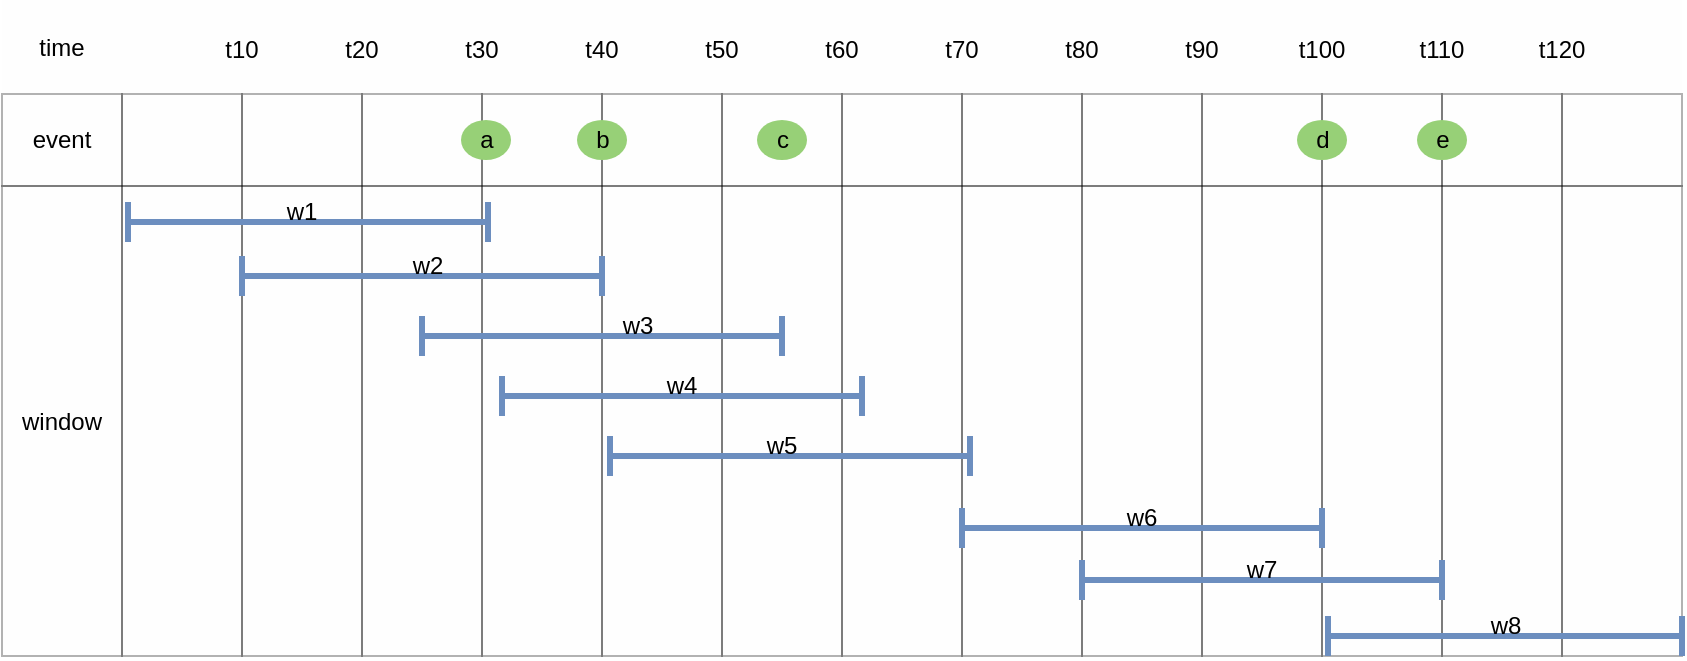 <mxfile version="24.1.0" type="github">
  <diagram name="페이지-1" id="t3tGC_7ZUbPhZwxjExYe">
    <mxGraphModel dx="374" dy="712" grid="1" gridSize="10" guides="1" tooltips="1" connect="1" arrows="1" fold="1" page="1" pageScale="1" pageWidth="1169" pageHeight="827" math="0" shadow="0">
      <root>
        <mxCell id="0" />
        <mxCell id="1" parent="0" />
        <mxCell id="pjavsnHLvcbqXYeomyV3-1" value="" style="childLayout=tableLayout;recursiveResize=0;shadow=0;fillColor=#f5f5f5;strokeColor=none;opacity=10;fontColor=#333333;" parent="1" vertex="1">
          <mxGeometry x="190" y="360" width="840" height="328" as="geometry" />
        </mxCell>
        <mxCell id="pjavsnHLvcbqXYeomyV3-2" value="" style="shape=tableRow;horizontal=0;startSize=0;swimlaneHead=0;swimlaneBody=0;top=0;left=0;bottom=0;right=0;dropTarget=0;collapsible=0;recursiveResize=0;expand=0;fontStyle=0;fillColor=none;strokeColor=inherit;opacity=0;" parent="pjavsnHLvcbqXYeomyV3-1" vertex="1">
          <mxGeometry width="840" height="47" as="geometry" />
        </mxCell>
        <mxCell id="pjavsnHLvcbqXYeomyV3-3" value="time" style="connectable=0;recursiveResize=0;strokeColor=inherit;fillColor=none;align=center;whiteSpace=wrap;html=1;opacity=30;" parent="pjavsnHLvcbqXYeomyV3-2" vertex="1">
          <mxGeometry width="60" height="47" as="geometry">
            <mxRectangle width="60" height="47" as="alternateBounds" />
          </mxGeometry>
        </mxCell>
        <mxCell id="pjavsnHLvcbqXYeomyV3-4" value="" style="connectable=0;recursiveResize=0;strokeColor=inherit;fillColor=none;align=center;whiteSpace=wrap;html=1;opacity=30;" parent="pjavsnHLvcbqXYeomyV3-2" vertex="1">
          <mxGeometry x="60" width="60" height="47" as="geometry">
            <mxRectangle width="60" height="47" as="alternateBounds" />
          </mxGeometry>
        </mxCell>
        <mxCell id="pjavsnHLvcbqXYeomyV3-5" value="" style="connectable=0;recursiveResize=0;strokeColor=inherit;fillColor=none;align=center;whiteSpace=wrap;html=1;opacity=30;" parent="pjavsnHLvcbqXYeomyV3-2" vertex="1">
          <mxGeometry x="120" width="60" height="47" as="geometry">
            <mxRectangle width="60" height="47" as="alternateBounds" />
          </mxGeometry>
        </mxCell>
        <mxCell id="pjavsnHLvcbqXYeomyV3-6" style="connectable=0;recursiveResize=0;strokeColor=inherit;fillColor=none;align=center;whiteSpace=wrap;html=1;opacity=30;" parent="pjavsnHLvcbqXYeomyV3-2" vertex="1">
          <mxGeometry x="180" width="60" height="47" as="geometry">
            <mxRectangle width="60" height="47" as="alternateBounds" />
          </mxGeometry>
        </mxCell>
        <mxCell id="pjavsnHLvcbqXYeomyV3-7" style="connectable=0;recursiveResize=0;strokeColor=inherit;fillColor=none;align=center;whiteSpace=wrap;html=1;opacity=30;" parent="pjavsnHLvcbqXYeomyV3-2" vertex="1">
          <mxGeometry x="240" width="60" height="47" as="geometry">
            <mxRectangle width="60" height="47" as="alternateBounds" />
          </mxGeometry>
        </mxCell>
        <mxCell id="pjavsnHLvcbqXYeomyV3-8" style="connectable=0;recursiveResize=0;strokeColor=inherit;fillColor=none;align=center;whiteSpace=wrap;html=1;opacity=30;" parent="pjavsnHLvcbqXYeomyV3-2" vertex="1">
          <mxGeometry x="300" width="60" height="47" as="geometry">
            <mxRectangle width="60" height="47" as="alternateBounds" />
          </mxGeometry>
        </mxCell>
        <mxCell id="fvTjEnIU4ORiggJGkJ3c-1" style="connectable=0;recursiveResize=0;strokeColor=inherit;fillColor=none;align=center;whiteSpace=wrap;html=1;opacity=30;" parent="pjavsnHLvcbqXYeomyV3-2" vertex="1">
          <mxGeometry x="360" width="60" height="47" as="geometry">
            <mxRectangle width="60" height="47" as="alternateBounds" />
          </mxGeometry>
        </mxCell>
        <mxCell id="fvTjEnIU4ORiggJGkJ3c-6" style="connectable=0;recursiveResize=0;strokeColor=inherit;fillColor=none;align=center;whiteSpace=wrap;html=1;opacity=30;" parent="pjavsnHLvcbqXYeomyV3-2" vertex="1">
          <mxGeometry x="420" width="60" height="47" as="geometry">
            <mxRectangle width="60" height="47" as="alternateBounds" />
          </mxGeometry>
        </mxCell>
        <mxCell id="fvTjEnIU4ORiggJGkJ3c-11" style="connectable=0;recursiveResize=0;strokeColor=inherit;fillColor=none;align=center;whiteSpace=wrap;html=1;opacity=30;" parent="pjavsnHLvcbqXYeomyV3-2" vertex="1">
          <mxGeometry x="480" width="60" height="47" as="geometry">
            <mxRectangle width="60" height="47" as="alternateBounds" />
          </mxGeometry>
        </mxCell>
        <mxCell id="fvTjEnIU4ORiggJGkJ3c-16" style="connectable=0;recursiveResize=0;strokeColor=inherit;fillColor=none;align=center;whiteSpace=wrap;html=1;opacity=30;" parent="pjavsnHLvcbqXYeomyV3-2" vertex="1">
          <mxGeometry x="540" width="60" height="47" as="geometry">
            <mxRectangle width="60" height="47" as="alternateBounds" />
          </mxGeometry>
        </mxCell>
        <mxCell id="fvTjEnIU4ORiggJGkJ3c-21" style="connectable=0;recursiveResize=0;strokeColor=inherit;fillColor=none;align=center;whiteSpace=wrap;html=1;opacity=30;" parent="pjavsnHLvcbqXYeomyV3-2" vertex="1">
          <mxGeometry x="600" width="60" height="47" as="geometry">
            <mxRectangle width="60" height="47" as="alternateBounds" />
          </mxGeometry>
        </mxCell>
        <mxCell id="fvTjEnIU4ORiggJGkJ3c-36" style="connectable=0;recursiveResize=0;strokeColor=inherit;fillColor=none;align=center;whiteSpace=wrap;html=1;opacity=30;" parent="pjavsnHLvcbqXYeomyV3-2" vertex="1">
          <mxGeometry x="660" width="60" height="47" as="geometry">
            <mxRectangle width="60" height="47" as="alternateBounds" />
          </mxGeometry>
        </mxCell>
        <mxCell id="fvTjEnIU4ORiggJGkJ3c-41" style="connectable=0;recursiveResize=0;strokeColor=inherit;fillColor=none;align=center;whiteSpace=wrap;html=1;opacity=30;" parent="pjavsnHLvcbqXYeomyV3-2" vertex="1">
          <mxGeometry x="720" width="60" height="47" as="geometry">
            <mxRectangle width="60" height="47" as="alternateBounds" />
          </mxGeometry>
        </mxCell>
        <mxCell id="fvTjEnIU4ORiggJGkJ3c-85" style="connectable=0;recursiveResize=0;strokeColor=inherit;fillColor=none;align=center;whiteSpace=wrap;html=1;opacity=30;" parent="pjavsnHLvcbqXYeomyV3-2" vertex="1">
          <mxGeometry x="780" width="60" height="47" as="geometry">
            <mxRectangle width="60" height="47" as="alternateBounds" />
          </mxGeometry>
        </mxCell>
        <mxCell id="pjavsnHLvcbqXYeomyV3-12" style="shape=tableRow;horizontal=0;startSize=0;swimlaneHead=0;swimlaneBody=0;top=0;left=0;bottom=0;right=0;dropTarget=0;collapsible=0;recursiveResize=0;expand=0;fontStyle=0;fillColor=none;strokeColor=default;opacity=30;" parent="pjavsnHLvcbqXYeomyV3-1" vertex="1">
          <mxGeometry y="47" width="840" height="46" as="geometry" />
        </mxCell>
        <mxCell id="pjavsnHLvcbqXYeomyV3-13" value="event" style="connectable=0;recursiveResize=0;strokeColor=inherit;fillColor=none;align=center;whiteSpace=wrap;html=1;opacity=30;" parent="pjavsnHLvcbqXYeomyV3-12" vertex="1">
          <mxGeometry width="60" height="46" as="geometry">
            <mxRectangle width="60" height="46" as="alternateBounds" />
          </mxGeometry>
        </mxCell>
        <mxCell id="pjavsnHLvcbqXYeomyV3-14" value="" style="connectable=0;recursiveResize=0;strokeColor=default;fillColor=none;align=center;whiteSpace=wrap;html=1;opacity=30;" parent="pjavsnHLvcbqXYeomyV3-12" vertex="1">
          <mxGeometry x="60" width="60" height="46" as="geometry">
            <mxRectangle width="60" height="46" as="alternateBounds" />
          </mxGeometry>
        </mxCell>
        <mxCell id="pjavsnHLvcbqXYeomyV3-15" value="" style="connectable=0;recursiveResize=0;strokeColor=default;fillColor=none;align=center;whiteSpace=wrap;html=1;opacity=30;" parent="pjavsnHLvcbqXYeomyV3-12" vertex="1">
          <mxGeometry x="120" width="60" height="46" as="geometry">
            <mxRectangle width="60" height="46" as="alternateBounds" />
          </mxGeometry>
        </mxCell>
        <mxCell id="pjavsnHLvcbqXYeomyV3-16" style="connectable=0;recursiveResize=0;strokeColor=default;fillColor=none;align=center;whiteSpace=wrap;html=1;opacity=30;" parent="pjavsnHLvcbqXYeomyV3-12" vertex="1">
          <mxGeometry x="180" width="60" height="46" as="geometry">
            <mxRectangle width="60" height="46" as="alternateBounds" />
          </mxGeometry>
        </mxCell>
        <mxCell id="pjavsnHLvcbqXYeomyV3-17" style="connectable=0;recursiveResize=0;strokeColor=default;fillColor=none;align=center;whiteSpace=wrap;html=1;opacity=30;" parent="pjavsnHLvcbqXYeomyV3-12" vertex="1">
          <mxGeometry x="240" width="60" height="46" as="geometry">
            <mxRectangle width="60" height="46" as="alternateBounds" />
          </mxGeometry>
        </mxCell>
        <mxCell id="pjavsnHLvcbqXYeomyV3-18" style="connectable=0;recursiveResize=0;strokeColor=default;fillColor=none;align=center;whiteSpace=wrap;html=1;opacity=30;" parent="pjavsnHLvcbqXYeomyV3-12" vertex="1">
          <mxGeometry x="300" width="60" height="46" as="geometry">
            <mxRectangle width="60" height="46" as="alternateBounds" />
          </mxGeometry>
        </mxCell>
        <mxCell id="fvTjEnIU4ORiggJGkJ3c-2" style="connectable=0;recursiveResize=0;strokeColor=default;fillColor=none;align=center;whiteSpace=wrap;html=1;opacity=30;" parent="pjavsnHLvcbqXYeomyV3-12" vertex="1">
          <mxGeometry x="360" width="60" height="46" as="geometry">
            <mxRectangle width="60" height="46" as="alternateBounds" />
          </mxGeometry>
        </mxCell>
        <mxCell id="fvTjEnIU4ORiggJGkJ3c-7" style="connectable=0;recursiveResize=0;strokeColor=default;fillColor=none;align=center;whiteSpace=wrap;html=1;opacity=30;" parent="pjavsnHLvcbqXYeomyV3-12" vertex="1">
          <mxGeometry x="420" width="60" height="46" as="geometry">
            <mxRectangle width="60" height="46" as="alternateBounds" />
          </mxGeometry>
        </mxCell>
        <mxCell id="fvTjEnIU4ORiggJGkJ3c-12" style="connectable=0;recursiveResize=0;strokeColor=default;fillColor=none;align=center;whiteSpace=wrap;html=1;opacity=30;" parent="pjavsnHLvcbqXYeomyV3-12" vertex="1">
          <mxGeometry x="480" width="60" height="46" as="geometry">
            <mxRectangle width="60" height="46" as="alternateBounds" />
          </mxGeometry>
        </mxCell>
        <mxCell id="fvTjEnIU4ORiggJGkJ3c-17" style="connectable=0;recursiveResize=0;strokeColor=default;fillColor=none;align=center;whiteSpace=wrap;html=1;opacity=30;" parent="pjavsnHLvcbqXYeomyV3-12" vertex="1">
          <mxGeometry x="540" width="60" height="46" as="geometry">
            <mxRectangle width="60" height="46" as="alternateBounds" />
          </mxGeometry>
        </mxCell>
        <mxCell id="fvTjEnIU4ORiggJGkJ3c-22" style="connectable=0;recursiveResize=0;strokeColor=default;fillColor=none;align=center;whiteSpace=wrap;html=1;opacity=30;" parent="pjavsnHLvcbqXYeomyV3-12" vertex="1">
          <mxGeometry x="600" width="60" height="46" as="geometry">
            <mxRectangle width="60" height="46" as="alternateBounds" />
          </mxGeometry>
        </mxCell>
        <mxCell id="fvTjEnIU4ORiggJGkJ3c-37" style="connectable=0;recursiveResize=0;strokeColor=default;fillColor=none;align=center;whiteSpace=wrap;html=1;opacity=30;" parent="pjavsnHLvcbqXYeomyV3-12" vertex="1">
          <mxGeometry x="660" width="60" height="46" as="geometry">
            <mxRectangle width="60" height="46" as="alternateBounds" />
          </mxGeometry>
        </mxCell>
        <mxCell id="fvTjEnIU4ORiggJGkJ3c-42" style="connectable=0;recursiveResize=0;strokeColor=default;fillColor=none;align=center;whiteSpace=wrap;html=1;opacity=30;" parent="pjavsnHLvcbqXYeomyV3-12" vertex="1">
          <mxGeometry x="720" width="60" height="46" as="geometry">
            <mxRectangle width="60" height="46" as="alternateBounds" />
          </mxGeometry>
        </mxCell>
        <mxCell id="fvTjEnIU4ORiggJGkJ3c-86" style="connectable=0;recursiveResize=0;strokeColor=default;fillColor=none;align=center;whiteSpace=wrap;html=1;opacity=30;" parent="pjavsnHLvcbqXYeomyV3-12" vertex="1">
          <mxGeometry x="780" width="60" height="46" as="geometry">
            <mxRectangle width="60" height="46" as="alternateBounds" />
          </mxGeometry>
        </mxCell>
        <mxCell id="pjavsnHLvcbqXYeomyV3-22" style="shape=tableRow;horizontal=0;startSize=0;swimlaneHead=0;swimlaneBody=0;top=0;left=0;bottom=0;right=0;dropTarget=0;collapsible=0;recursiveResize=0;expand=0;fontStyle=0;fillColor=none;strokeColor=default;opacity=30;" parent="pjavsnHLvcbqXYeomyV3-1" vertex="1">
          <mxGeometry y="93" width="840" height="47" as="geometry" />
        </mxCell>
        <mxCell id="pjavsnHLvcbqXYeomyV3-23" value="window" style="connectable=0;recursiveResize=0;strokeColor=inherit;fillColor=none;align=center;whiteSpace=wrap;html=1;opacity=30;rowspan=5;colspan=1;" parent="pjavsnHLvcbqXYeomyV3-22" vertex="1">
          <mxGeometry width="60" height="235" as="geometry">
            <mxRectangle width="60" height="47" as="alternateBounds" />
          </mxGeometry>
        </mxCell>
        <mxCell id="pjavsnHLvcbqXYeomyV3-24" value="" style="connectable=0;recursiveResize=0;strokeColor=default;fillColor=none;align=center;whiteSpace=wrap;html=1;opacity=30;rowspan=5;colspan=1;" parent="pjavsnHLvcbqXYeomyV3-22" vertex="1">
          <mxGeometry x="60" width="60" height="235" as="geometry">
            <mxRectangle width="60" height="47" as="alternateBounds" />
          </mxGeometry>
        </mxCell>
        <mxCell id="pjavsnHLvcbqXYeomyV3-25" value="" style="connectable=0;recursiveResize=0;strokeColor=default;fillColor=none;align=center;whiteSpace=wrap;html=1;opacity=30;rowspan=5;colspan=1;" parent="pjavsnHLvcbqXYeomyV3-22" vertex="1">
          <mxGeometry x="120" width="60" height="235" as="geometry">
            <mxRectangle width="60" height="47" as="alternateBounds" />
          </mxGeometry>
        </mxCell>
        <mxCell id="pjavsnHLvcbqXYeomyV3-26" style="connectable=0;recursiveResize=0;strokeColor=default;fillColor=none;align=center;whiteSpace=wrap;html=1;opacity=30;rowspan=5;colspan=1;" parent="pjavsnHLvcbqXYeomyV3-22" vertex="1">
          <mxGeometry x="180" width="60" height="235" as="geometry">
            <mxRectangle width="60" height="47" as="alternateBounds" />
          </mxGeometry>
        </mxCell>
        <mxCell id="pjavsnHLvcbqXYeomyV3-27" style="connectable=0;recursiveResize=0;strokeColor=default;fillColor=none;align=center;whiteSpace=wrap;html=1;opacity=30;rowspan=5;colspan=1;" parent="pjavsnHLvcbqXYeomyV3-22" vertex="1">
          <mxGeometry x="240" width="60" height="235" as="geometry">
            <mxRectangle width="60" height="47" as="alternateBounds" />
          </mxGeometry>
        </mxCell>
        <mxCell id="pjavsnHLvcbqXYeomyV3-28" style="connectable=0;recursiveResize=0;strokeColor=default;fillColor=none;align=center;whiteSpace=wrap;html=1;opacity=30;rowspan=5;colspan=1;" parent="pjavsnHLvcbqXYeomyV3-22" vertex="1">
          <mxGeometry x="300" width="60" height="235" as="geometry">
            <mxRectangle width="60" height="47" as="alternateBounds" />
          </mxGeometry>
        </mxCell>
        <mxCell id="fvTjEnIU4ORiggJGkJ3c-3" style="connectable=0;recursiveResize=0;strokeColor=default;fillColor=none;align=center;whiteSpace=wrap;html=1;opacity=30;rowspan=5;colspan=1;" parent="pjavsnHLvcbqXYeomyV3-22" vertex="1">
          <mxGeometry x="360" width="60" height="235" as="geometry">
            <mxRectangle width="60" height="47" as="alternateBounds" />
          </mxGeometry>
        </mxCell>
        <mxCell id="fvTjEnIU4ORiggJGkJ3c-8" style="connectable=0;recursiveResize=0;strokeColor=default;fillColor=none;align=center;whiteSpace=wrap;html=1;opacity=30;rowspan=5;colspan=1;" parent="pjavsnHLvcbqXYeomyV3-22" vertex="1">
          <mxGeometry x="420" width="60" height="235" as="geometry">
            <mxRectangle width="60" height="47" as="alternateBounds" />
          </mxGeometry>
        </mxCell>
        <mxCell id="fvTjEnIU4ORiggJGkJ3c-13" style="connectable=0;recursiveResize=0;strokeColor=default;fillColor=none;align=center;whiteSpace=wrap;html=1;opacity=30;rowspan=5;colspan=1;" parent="pjavsnHLvcbqXYeomyV3-22" vertex="1">
          <mxGeometry x="480" width="60" height="235" as="geometry">
            <mxRectangle width="60" height="47" as="alternateBounds" />
          </mxGeometry>
        </mxCell>
        <mxCell id="fvTjEnIU4ORiggJGkJ3c-18" style="connectable=0;recursiveResize=0;strokeColor=default;fillColor=none;align=center;whiteSpace=wrap;html=1;opacity=30;rowspan=5;colspan=1;" parent="pjavsnHLvcbqXYeomyV3-22" vertex="1">
          <mxGeometry x="540" width="60" height="235" as="geometry">
            <mxRectangle width="60" height="47" as="alternateBounds" />
          </mxGeometry>
        </mxCell>
        <mxCell id="fvTjEnIU4ORiggJGkJ3c-23" style="connectable=0;recursiveResize=0;strokeColor=default;fillColor=none;align=center;whiteSpace=wrap;html=1;opacity=30;rowspan=5;colspan=1;" parent="pjavsnHLvcbqXYeomyV3-22" vertex="1">
          <mxGeometry x="600" width="60" height="235" as="geometry">
            <mxRectangle width="60" height="47" as="alternateBounds" />
          </mxGeometry>
        </mxCell>
        <mxCell id="fvTjEnIU4ORiggJGkJ3c-38" style="connectable=0;recursiveResize=0;strokeColor=default;fillColor=none;align=center;whiteSpace=wrap;html=1;opacity=30;rowspan=5;colspan=1;" parent="pjavsnHLvcbqXYeomyV3-22" vertex="1">
          <mxGeometry x="660" width="60" height="235" as="geometry">
            <mxRectangle width="60" height="47" as="alternateBounds" />
          </mxGeometry>
        </mxCell>
        <mxCell id="fvTjEnIU4ORiggJGkJ3c-43" style="connectable=0;recursiveResize=0;strokeColor=default;fillColor=none;align=center;whiteSpace=wrap;html=1;opacity=30;rowspan=5;colspan=1;" parent="pjavsnHLvcbqXYeomyV3-22" vertex="1">
          <mxGeometry x="720" width="60" height="235" as="geometry">
            <mxRectangle width="60" height="47" as="alternateBounds" />
          </mxGeometry>
        </mxCell>
        <mxCell id="fvTjEnIU4ORiggJGkJ3c-87" style="connectable=0;recursiveResize=0;strokeColor=default;fillColor=none;align=center;whiteSpace=wrap;html=1;opacity=30;rowspan=5;colspan=1;" parent="pjavsnHLvcbqXYeomyV3-22" vertex="1">
          <mxGeometry x="780" width="60" height="235" as="geometry">
            <mxRectangle width="60" height="47" as="alternateBounds" />
          </mxGeometry>
        </mxCell>
        <mxCell id="pjavsnHLvcbqXYeomyV3-32" style="shape=tableRow;horizontal=0;startSize=0;swimlaneHead=0;swimlaneBody=0;top=0;left=0;bottom=0;right=0;dropTarget=0;collapsible=0;recursiveResize=0;expand=0;fontStyle=0;fillColor=none;strokeColor=default;opacity=30;" parent="pjavsnHLvcbqXYeomyV3-1" vertex="1">
          <mxGeometry y="140" width="840" height="47" as="geometry" />
        </mxCell>
        <mxCell id="pjavsnHLvcbqXYeomyV3-33" style="connectable=0;recursiveResize=0;strokeColor=inherit;fillColor=none;align=center;whiteSpace=wrap;html=1;opacity=30;" parent="pjavsnHLvcbqXYeomyV3-32" vertex="1" visible="0">
          <mxGeometry width="60" height="47" as="geometry">
            <mxRectangle width="60" height="47" as="alternateBounds" />
          </mxGeometry>
        </mxCell>
        <mxCell id="pjavsnHLvcbqXYeomyV3-34" style="connectable=0;recursiveResize=0;strokeColor=default;fillColor=none;align=center;whiteSpace=wrap;html=1;opacity=30;" parent="pjavsnHLvcbqXYeomyV3-32" vertex="1" visible="0">
          <mxGeometry x="60" width="60" height="47" as="geometry">
            <mxRectangle width="60" height="47" as="alternateBounds" />
          </mxGeometry>
        </mxCell>
        <mxCell id="pjavsnHLvcbqXYeomyV3-35" style="connectable=0;recursiveResize=0;strokeColor=default;fillColor=none;align=center;whiteSpace=wrap;html=1;opacity=30;" parent="pjavsnHLvcbqXYeomyV3-32" vertex="1" visible="0">
          <mxGeometry x="120" width="60" height="47" as="geometry">
            <mxRectangle width="60" height="47" as="alternateBounds" />
          </mxGeometry>
        </mxCell>
        <mxCell id="pjavsnHLvcbqXYeomyV3-36" style="connectable=0;recursiveResize=0;strokeColor=default;fillColor=none;align=center;whiteSpace=wrap;html=1;opacity=30;" parent="pjavsnHLvcbqXYeomyV3-32" vertex="1" visible="0">
          <mxGeometry x="180" width="60" height="47" as="geometry">
            <mxRectangle width="60" height="47" as="alternateBounds" />
          </mxGeometry>
        </mxCell>
        <mxCell id="pjavsnHLvcbqXYeomyV3-37" style="connectable=0;recursiveResize=0;strokeColor=default;fillColor=none;align=center;whiteSpace=wrap;html=1;opacity=30;" parent="pjavsnHLvcbqXYeomyV3-32" vertex="1" visible="0">
          <mxGeometry x="240" width="60" height="47" as="geometry">
            <mxRectangle width="60" height="47" as="alternateBounds" />
          </mxGeometry>
        </mxCell>
        <mxCell id="pjavsnHLvcbqXYeomyV3-38" style="connectable=0;recursiveResize=0;strokeColor=default;fillColor=none;align=center;whiteSpace=wrap;html=1;opacity=30;" parent="pjavsnHLvcbqXYeomyV3-32" vertex="1" visible="0">
          <mxGeometry x="300" width="60" height="47" as="geometry">
            <mxRectangle width="60" height="47" as="alternateBounds" />
          </mxGeometry>
        </mxCell>
        <mxCell id="fvTjEnIU4ORiggJGkJ3c-4" style="connectable=0;recursiveResize=0;strokeColor=default;fillColor=none;align=center;whiteSpace=wrap;html=1;opacity=30;" parent="pjavsnHLvcbqXYeomyV3-32" vertex="1" visible="0">
          <mxGeometry x="360" width="60" height="47" as="geometry">
            <mxRectangle width="60" height="47" as="alternateBounds" />
          </mxGeometry>
        </mxCell>
        <mxCell id="fvTjEnIU4ORiggJGkJ3c-9" style="connectable=0;recursiveResize=0;strokeColor=default;fillColor=none;align=center;whiteSpace=wrap;html=1;opacity=30;" parent="pjavsnHLvcbqXYeomyV3-32" vertex="1" visible="0">
          <mxGeometry x="420" width="60" height="47" as="geometry">
            <mxRectangle width="60" height="47" as="alternateBounds" />
          </mxGeometry>
        </mxCell>
        <mxCell id="fvTjEnIU4ORiggJGkJ3c-14" style="connectable=0;recursiveResize=0;strokeColor=default;fillColor=none;align=center;whiteSpace=wrap;html=1;opacity=30;" parent="pjavsnHLvcbqXYeomyV3-32" vertex="1" visible="0">
          <mxGeometry x="480" width="60" height="47" as="geometry">
            <mxRectangle width="60" height="47" as="alternateBounds" />
          </mxGeometry>
        </mxCell>
        <mxCell id="fvTjEnIU4ORiggJGkJ3c-19" style="connectable=0;recursiveResize=0;strokeColor=default;fillColor=none;align=center;whiteSpace=wrap;html=1;opacity=30;" parent="pjavsnHLvcbqXYeomyV3-32" vertex="1" visible="0">
          <mxGeometry x="540" width="60" height="47" as="geometry">
            <mxRectangle width="60" height="47" as="alternateBounds" />
          </mxGeometry>
        </mxCell>
        <mxCell id="fvTjEnIU4ORiggJGkJ3c-24" style="connectable=0;recursiveResize=0;strokeColor=default;fillColor=none;align=center;whiteSpace=wrap;html=1;opacity=30;" parent="pjavsnHLvcbqXYeomyV3-32" vertex="1" visible="0">
          <mxGeometry x="600" width="60" height="47" as="geometry">
            <mxRectangle width="60" height="47" as="alternateBounds" />
          </mxGeometry>
        </mxCell>
        <mxCell id="fvTjEnIU4ORiggJGkJ3c-39" style="connectable=0;recursiveResize=0;strokeColor=default;fillColor=none;align=center;whiteSpace=wrap;html=1;opacity=30;" parent="pjavsnHLvcbqXYeomyV3-32" vertex="1" visible="0">
          <mxGeometry x="660" width="60" height="47" as="geometry">
            <mxRectangle width="60" height="47" as="alternateBounds" />
          </mxGeometry>
        </mxCell>
        <mxCell id="fvTjEnIU4ORiggJGkJ3c-44" style="connectable=0;recursiveResize=0;strokeColor=default;fillColor=none;align=center;whiteSpace=wrap;html=1;opacity=30;" parent="pjavsnHLvcbqXYeomyV3-32" vertex="1" visible="0">
          <mxGeometry x="720" width="60" height="47" as="geometry">
            <mxRectangle width="60" height="47" as="alternateBounds" />
          </mxGeometry>
        </mxCell>
        <mxCell id="fvTjEnIU4ORiggJGkJ3c-88" style="connectable=0;recursiveResize=0;strokeColor=default;fillColor=none;align=center;whiteSpace=wrap;html=1;opacity=30;" parent="pjavsnHLvcbqXYeomyV3-32" vertex="1" visible="0">
          <mxGeometry x="780" width="60" height="47" as="geometry">
            <mxRectangle width="60" height="47" as="alternateBounds" />
          </mxGeometry>
        </mxCell>
        <mxCell id="pjavsnHLvcbqXYeomyV3-42" style="shape=tableRow;horizontal=0;startSize=0;swimlaneHead=0;swimlaneBody=0;top=0;left=0;bottom=0;right=0;dropTarget=0;collapsible=0;recursiveResize=0;expand=0;fontStyle=0;fillColor=none;strokeColor=default;opacity=30;" parent="pjavsnHLvcbqXYeomyV3-1" vertex="1">
          <mxGeometry y="187" width="840" height="47" as="geometry" />
        </mxCell>
        <mxCell id="pjavsnHLvcbqXYeomyV3-43" style="connectable=0;recursiveResize=0;strokeColor=inherit;fillColor=none;align=center;whiteSpace=wrap;html=1;opacity=30;" parent="pjavsnHLvcbqXYeomyV3-42" vertex="1" visible="0">
          <mxGeometry width="60" height="47" as="geometry">
            <mxRectangle width="60" height="47" as="alternateBounds" />
          </mxGeometry>
        </mxCell>
        <mxCell id="pjavsnHLvcbqXYeomyV3-44" style="connectable=0;recursiveResize=0;strokeColor=default;fillColor=none;align=center;whiteSpace=wrap;html=1;opacity=30;" parent="pjavsnHLvcbqXYeomyV3-42" vertex="1" visible="0">
          <mxGeometry x="60" width="60" height="47" as="geometry">
            <mxRectangle width="60" height="47" as="alternateBounds" />
          </mxGeometry>
        </mxCell>
        <mxCell id="pjavsnHLvcbqXYeomyV3-45" style="connectable=0;recursiveResize=0;strokeColor=default;fillColor=none;align=center;whiteSpace=wrap;html=1;opacity=30;" parent="pjavsnHLvcbqXYeomyV3-42" vertex="1" visible="0">
          <mxGeometry x="120" width="60" height="47" as="geometry">
            <mxRectangle width="60" height="47" as="alternateBounds" />
          </mxGeometry>
        </mxCell>
        <mxCell id="pjavsnHLvcbqXYeomyV3-46" style="connectable=0;recursiveResize=0;strokeColor=default;fillColor=none;align=center;whiteSpace=wrap;html=1;opacity=30;" parent="pjavsnHLvcbqXYeomyV3-42" vertex="1" visible="0">
          <mxGeometry x="180" width="60" height="47" as="geometry">
            <mxRectangle width="60" height="47" as="alternateBounds" />
          </mxGeometry>
        </mxCell>
        <mxCell id="pjavsnHLvcbqXYeomyV3-47" style="connectable=0;recursiveResize=0;strokeColor=default;fillColor=none;align=center;whiteSpace=wrap;html=1;opacity=30;" parent="pjavsnHLvcbqXYeomyV3-42" vertex="1" visible="0">
          <mxGeometry x="240" width="60" height="47" as="geometry">
            <mxRectangle width="60" height="47" as="alternateBounds" />
          </mxGeometry>
        </mxCell>
        <mxCell id="pjavsnHLvcbqXYeomyV3-48" style="connectable=0;recursiveResize=0;strokeColor=default;fillColor=none;align=center;whiteSpace=wrap;html=1;opacity=30;" parent="pjavsnHLvcbqXYeomyV3-42" vertex="1" visible="0">
          <mxGeometry x="300" width="60" height="47" as="geometry">
            <mxRectangle width="60" height="47" as="alternateBounds" />
          </mxGeometry>
        </mxCell>
        <mxCell id="fvTjEnIU4ORiggJGkJ3c-5" style="connectable=0;recursiveResize=0;strokeColor=default;fillColor=none;align=center;whiteSpace=wrap;html=1;opacity=30;" parent="pjavsnHLvcbqXYeomyV3-42" vertex="1" visible="0">
          <mxGeometry x="360" width="60" height="47" as="geometry">
            <mxRectangle width="60" height="47" as="alternateBounds" />
          </mxGeometry>
        </mxCell>
        <mxCell id="fvTjEnIU4ORiggJGkJ3c-10" style="connectable=0;recursiveResize=0;strokeColor=default;fillColor=none;align=center;whiteSpace=wrap;html=1;opacity=30;" parent="pjavsnHLvcbqXYeomyV3-42" vertex="1" visible="0">
          <mxGeometry x="420" width="60" height="47" as="geometry">
            <mxRectangle width="60" height="47" as="alternateBounds" />
          </mxGeometry>
        </mxCell>
        <mxCell id="fvTjEnIU4ORiggJGkJ3c-15" style="connectable=0;recursiveResize=0;strokeColor=default;fillColor=none;align=center;whiteSpace=wrap;html=1;opacity=30;" parent="pjavsnHLvcbqXYeomyV3-42" vertex="1" visible="0">
          <mxGeometry x="480" width="60" height="47" as="geometry">
            <mxRectangle width="60" height="47" as="alternateBounds" />
          </mxGeometry>
        </mxCell>
        <mxCell id="fvTjEnIU4ORiggJGkJ3c-20" style="connectable=0;recursiveResize=0;strokeColor=default;fillColor=none;align=center;whiteSpace=wrap;html=1;opacity=30;" parent="pjavsnHLvcbqXYeomyV3-42" vertex="1" visible="0">
          <mxGeometry x="540" width="60" height="47" as="geometry">
            <mxRectangle width="60" height="47" as="alternateBounds" />
          </mxGeometry>
        </mxCell>
        <mxCell id="fvTjEnIU4ORiggJGkJ3c-25" style="connectable=0;recursiveResize=0;strokeColor=default;fillColor=none;align=center;whiteSpace=wrap;html=1;opacity=30;" parent="pjavsnHLvcbqXYeomyV3-42" vertex="1" visible="0">
          <mxGeometry x="600" width="60" height="47" as="geometry">
            <mxRectangle width="60" height="47" as="alternateBounds" />
          </mxGeometry>
        </mxCell>
        <mxCell id="fvTjEnIU4ORiggJGkJ3c-40" style="connectable=0;recursiveResize=0;strokeColor=default;fillColor=none;align=center;whiteSpace=wrap;html=1;opacity=30;" parent="pjavsnHLvcbqXYeomyV3-42" vertex="1" visible="0">
          <mxGeometry x="660" width="60" height="47" as="geometry">
            <mxRectangle width="60" height="47" as="alternateBounds" />
          </mxGeometry>
        </mxCell>
        <mxCell id="fvTjEnIU4ORiggJGkJ3c-45" style="connectable=0;recursiveResize=0;strokeColor=default;fillColor=none;align=center;whiteSpace=wrap;html=1;opacity=30;" parent="pjavsnHLvcbqXYeomyV3-42" vertex="1" visible="0">
          <mxGeometry x="720" width="60" height="47" as="geometry">
            <mxRectangle width="60" height="47" as="alternateBounds" />
          </mxGeometry>
        </mxCell>
        <mxCell id="fvTjEnIU4ORiggJGkJ3c-89" style="connectable=0;recursiveResize=0;strokeColor=default;fillColor=none;align=center;whiteSpace=wrap;html=1;opacity=30;" parent="pjavsnHLvcbqXYeomyV3-42" vertex="1" visible="0">
          <mxGeometry x="780" width="60" height="47" as="geometry">
            <mxRectangle width="60" height="47" as="alternateBounds" />
          </mxGeometry>
        </mxCell>
        <mxCell id="fvTjEnIU4ORiggJGkJ3c-53" style="shape=tableRow;horizontal=0;startSize=0;swimlaneHead=0;swimlaneBody=0;top=0;left=0;bottom=0;right=0;dropTarget=0;collapsible=0;recursiveResize=0;expand=0;fontStyle=0;fillColor=none;strokeColor=default;opacity=30;" parent="pjavsnHLvcbqXYeomyV3-1" vertex="1">
          <mxGeometry y="234" width="840" height="47" as="geometry" />
        </mxCell>
        <mxCell id="fvTjEnIU4ORiggJGkJ3c-54" style="connectable=0;recursiveResize=0;strokeColor=inherit;fillColor=none;align=center;whiteSpace=wrap;html=1;opacity=30;" parent="fvTjEnIU4ORiggJGkJ3c-53" vertex="1" visible="0">
          <mxGeometry width="60" height="47" as="geometry">
            <mxRectangle width="60" height="47" as="alternateBounds" />
          </mxGeometry>
        </mxCell>
        <mxCell id="fvTjEnIU4ORiggJGkJ3c-55" style="connectable=0;recursiveResize=0;strokeColor=default;fillColor=none;align=center;whiteSpace=wrap;html=1;opacity=30;" parent="fvTjEnIU4ORiggJGkJ3c-53" vertex="1" visible="0">
          <mxGeometry x="60" width="60" height="47" as="geometry">
            <mxRectangle width="60" height="47" as="alternateBounds" />
          </mxGeometry>
        </mxCell>
        <mxCell id="fvTjEnIU4ORiggJGkJ3c-56" style="connectable=0;recursiveResize=0;strokeColor=default;fillColor=none;align=center;whiteSpace=wrap;html=1;opacity=30;" parent="fvTjEnIU4ORiggJGkJ3c-53" vertex="1" visible="0">
          <mxGeometry x="120" width="60" height="47" as="geometry">
            <mxRectangle width="60" height="47" as="alternateBounds" />
          </mxGeometry>
        </mxCell>
        <mxCell id="fvTjEnIU4ORiggJGkJ3c-57" style="connectable=0;recursiveResize=0;strokeColor=default;fillColor=none;align=center;whiteSpace=wrap;html=1;opacity=30;" parent="fvTjEnIU4ORiggJGkJ3c-53" vertex="1" visible="0">
          <mxGeometry x="180" width="60" height="47" as="geometry">
            <mxRectangle width="60" height="47" as="alternateBounds" />
          </mxGeometry>
        </mxCell>
        <mxCell id="fvTjEnIU4ORiggJGkJ3c-58" style="connectable=0;recursiveResize=0;strokeColor=default;fillColor=none;align=center;whiteSpace=wrap;html=1;opacity=30;" parent="fvTjEnIU4ORiggJGkJ3c-53" vertex="1" visible="0">
          <mxGeometry x="240" width="60" height="47" as="geometry">
            <mxRectangle width="60" height="47" as="alternateBounds" />
          </mxGeometry>
        </mxCell>
        <mxCell id="fvTjEnIU4ORiggJGkJ3c-59" style="connectable=0;recursiveResize=0;strokeColor=default;fillColor=none;align=center;whiteSpace=wrap;html=1;opacity=30;" parent="fvTjEnIU4ORiggJGkJ3c-53" vertex="1" visible="0">
          <mxGeometry x="300" width="60" height="47" as="geometry">
            <mxRectangle width="60" height="47" as="alternateBounds" />
          </mxGeometry>
        </mxCell>
        <mxCell id="fvTjEnIU4ORiggJGkJ3c-60" style="connectable=0;recursiveResize=0;strokeColor=default;fillColor=none;align=center;whiteSpace=wrap;html=1;opacity=30;" parent="fvTjEnIU4ORiggJGkJ3c-53" vertex="1" visible="0">
          <mxGeometry x="360" width="60" height="47" as="geometry">
            <mxRectangle width="60" height="47" as="alternateBounds" />
          </mxGeometry>
        </mxCell>
        <mxCell id="fvTjEnIU4ORiggJGkJ3c-61" style="connectable=0;recursiveResize=0;strokeColor=default;fillColor=none;align=center;whiteSpace=wrap;html=1;opacity=30;" parent="fvTjEnIU4ORiggJGkJ3c-53" vertex="1" visible="0">
          <mxGeometry x="420" width="60" height="47" as="geometry">
            <mxRectangle width="60" height="47" as="alternateBounds" />
          </mxGeometry>
        </mxCell>
        <mxCell id="fvTjEnIU4ORiggJGkJ3c-62" style="connectable=0;recursiveResize=0;strokeColor=default;fillColor=none;align=center;whiteSpace=wrap;html=1;opacity=30;" parent="fvTjEnIU4ORiggJGkJ3c-53" vertex="1" visible="0">
          <mxGeometry x="480" width="60" height="47" as="geometry">
            <mxRectangle width="60" height="47" as="alternateBounds" />
          </mxGeometry>
        </mxCell>
        <mxCell id="fvTjEnIU4ORiggJGkJ3c-63" style="connectable=0;recursiveResize=0;strokeColor=default;fillColor=none;align=center;whiteSpace=wrap;html=1;opacity=30;" parent="fvTjEnIU4ORiggJGkJ3c-53" vertex="1" visible="0">
          <mxGeometry x="540" width="60" height="47" as="geometry">
            <mxRectangle width="60" height="47" as="alternateBounds" />
          </mxGeometry>
        </mxCell>
        <mxCell id="fvTjEnIU4ORiggJGkJ3c-64" style="connectable=0;recursiveResize=0;strokeColor=default;fillColor=none;align=center;whiteSpace=wrap;html=1;opacity=30;" parent="fvTjEnIU4ORiggJGkJ3c-53" vertex="1" visible="0">
          <mxGeometry x="600" width="60" height="47" as="geometry">
            <mxRectangle width="60" height="47" as="alternateBounds" />
          </mxGeometry>
        </mxCell>
        <mxCell id="fvTjEnIU4ORiggJGkJ3c-65" style="connectable=0;recursiveResize=0;strokeColor=default;fillColor=none;align=center;whiteSpace=wrap;html=1;opacity=30;" parent="fvTjEnIU4ORiggJGkJ3c-53" vertex="1" visible="0">
          <mxGeometry x="660" width="60" height="47" as="geometry">
            <mxRectangle width="60" height="47" as="alternateBounds" />
          </mxGeometry>
        </mxCell>
        <mxCell id="fvTjEnIU4ORiggJGkJ3c-66" style="connectable=0;recursiveResize=0;strokeColor=default;fillColor=none;align=center;whiteSpace=wrap;html=1;opacity=30;" parent="fvTjEnIU4ORiggJGkJ3c-53" vertex="1" visible="0">
          <mxGeometry x="720" width="60" height="47" as="geometry">
            <mxRectangle width="60" height="47" as="alternateBounds" />
          </mxGeometry>
        </mxCell>
        <mxCell id="fvTjEnIU4ORiggJGkJ3c-90" style="connectable=0;recursiveResize=0;strokeColor=default;fillColor=none;align=center;whiteSpace=wrap;html=1;opacity=30;" parent="fvTjEnIU4ORiggJGkJ3c-53" vertex="1" visible="0">
          <mxGeometry x="780" width="60" height="47" as="geometry">
            <mxRectangle width="60" height="47" as="alternateBounds" />
          </mxGeometry>
        </mxCell>
        <mxCell id="fvTjEnIU4ORiggJGkJ3c-67" style="shape=tableRow;horizontal=0;startSize=0;swimlaneHead=0;swimlaneBody=0;top=0;left=0;bottom=0;right=0;dropTarget=0;collapsible=0;recursiveResize=0;expand=0;fontStyle=0;fillColor=none;strokeColor=default;opacity=30;" parent="pjavsnHLvcbqXYeomyV3-1" vertex="1">
          <mxGeometry y="281" width="840" height="47" as="geometry" />
        </mxCell>
        <mxCell id="fvTjEnIU4ORiggJGkJ3c-68" style="connectable=0;recursiveResize=0;strokeColor=inherit;fillColor=none;align=center;whiteSpace=wrap;html=1;opacity=30;" parent="fvTjEnIU4ORiggJGkJ3c-67" vertex="1" visible="0">
          <mxGeometry width="60" height="47" as="geometry">
            <mxRectangle width="60" height="47" as="alternateBounds" />
          </mxGeometry>
        </mxCell>
        <mxCell id="fvTjEnIU4ORiggJGkJ3c-69" style="connectable=0;recursiveResize=0;strokeColor=default;fillColor=none;align=center;whiteSpace=wrap;html=1;opacity=30;" parent="fvTjEnIU4ORiggJGkJ3c-67" vertex="1" visible="0">
          <mxGeometry x="60" width="60" height="47" as="geometry">
            <mxRectangle width="60" height="47" as="alternateBounds" />
          </mxGeometry>
        </mxCell>
        <mxCell id="fvTjEnIU4ORiggJGkJ3c-70" style="connectable=0;recursiveResize=0;strokeColor=default;fillColor=none;align=center;whiteSpace=wrap;html=1;opacity=30;" parent="fvTjEnIU4ORiggJGkJ3c-67" vertex="1" visible="0">
          <mxGeometry x="120" width="60" height="47" as="geometry">
            <mxRectangle width="60" height="47" as="alternateBounds" />
          </mxGeometry>
        </mxCell>
        <mxCell id="fvTjEnIU4ORiggJGkJ3c-71" style="connectable=0;recursiveResize=0;strokeColor=default;fillColor=none;align=center;whiteSpace=wrap;html=1;opacity=30;" parent="fvTjEnIU4ORiggJGkJ3c-67" vertex="1" visible="0">
          <mxGeometry x="180" width="60" height="47" as="geometry">
            <mxRectangle width="60" height="47" as="alternateBounds" />
          </mxGeometry>
        </mxCell>
        <mxCell id="fvTjEnIU4ORiggJGkJ3c-72" style="connectable=0;recursiveResize=0;strokeColor=default;fillColor=none;align=center;whiteSpace=wrap;html=1;opacity=30;" parent="fvTjEnIU4ORiggJGkJ3c-67" vertex="1" visible="0">
          <mxGeometry x="240" width="60" height="47" as="geometry">
            <mxRectangle width="60" height="47" as="alternateBounds" />
          </mxGeometry>
        </mxCell>
        <mxCell id="fvTjEnIU4ORiggJGkJ3c-73" style="connectable=0;recursiveResize=0;strokeColor=default;fillColor=none;align=center;whiteSpace=wrap;html=1;opacity=30;" parent="fvTjEnIU4ORiggJGkJ3c-67" vertex="1" visible="0">
          <mxGeometry x="300" width="60" height="47" as="geometry">
            <mxRectangle width="60" height="47" as="alternateBounds" />
          </mxGeometry>
        </mxCell>
        <mxCell id="fvTjEnIU4ORiggJGkJ3c-74" style="connectable=0;recursiveResize=0;strokeColor=default;fillColor=none;align=center;whiteSpace=wrap;html=1;opacity=30;" parent="fvTjEnIU4ORiggJGkJ3c-67" vertex="1" visible="0">
          <mxGeometry x="360" width="60" height="47" as="geometry">
            <mxRectangle width="60" height="47" as="alternateBounds" />
          </mxGeometry>
        </mxCell>
        <mxCell id="fvTjEnIU4ORiggJGkJ3c-75" style="connectable=0;recursiveResize=0;strokeColor=default;fillColor=none;align=center;whiteSpace=wrap;html=1;opacity=30;" parent="fvTjEnIU4ORiggJGkJ3c-67" vertex="1" visible="0">
          <mxGeometry x="420" width="60" height="47" as="geometry">
            <mxRectangle width="60" height="47" as="alternateBounds" />
          </mxGeometry>
        </mxCell>
        <mxCell id="fvTjEnIU4ORiggJGkJ3c-76" style="connectable=0;recursiveResize=0;strokeColor=default;fillColor=none;align=center;whiteSpace=wrap;html=1;opacity=30;" parent="fvTjEnIU4ORiggJGkJ3c-67" vertex="1" visible="0">
          <mxGeometry x="480" width="60" height="47" as="geometry">
            <mxRectangle width="60" height="47" as="alternateBounds" />
          </mxGeometry>
        </mxCell>
        <mxCell id="fvTjEnIU4ORiggJGkJ3c-77" style="connectable=0;recursiveResize=0;strokeColor=default;fillColor=none;align=center;whiteSpace=wrap;html=1;opacity=30;" parent="fvTjEnIU4ORiggJGkJ3c-67" vertex="1" visible="0">
          <mxGeometry x="540" width="60" height="47" as="geometry">
            <mxRectangle width="60" height="47" as="alternateBounds" />
          </mxGeometry>
        </mxCell>
        <mxCell id="fvTjEnIU4ORiggJGkJ3c-78" style="connectable=0;recursiveResize=0;strokeColor=default;fillColor=none;align=center;whiteSpace=wrap;html=1;opacity=30;" parent="fvTjEnIU4ORiggJGkJ3c-67" vertex="1" visible="0">
          <mxGeometry x="600" width="60" height="47" as="geometry">
            <mxRectangle width="60" height="47" as="alternateBounds" />
          </mxGeometry>
        </mxCell>
        <mxCell id="fvTjEnIU4ORiggJGkJ3c-79" style="connectable=0;recursiveResize=0;strokeColor=default;fillColor=none;align=center;whiteSpace=wrap;html=1;opacity=30;" parent="fvTjEnIU4ORiggJGkJ3c-67" vertex="1" visible="0">
          <mxGeometry x="660" width="60" height="47" as="geometry">
            <mxRectangle width="60" height="47" as="alternateBounds" />
          </mxGeometry>
        </mxCell>
        <mxCell id="fvTjEnIU4ORiggJGkJ3c-80" style="connectable=0;recursiveResize=0;strokeColor=default;fillColor=none;align=center;whiteSpace=wrap;html=1;opacity=30;" parent="fvTjEnIU4ORiggJGkJ3c-67" vertex="1" visible="0">
          <mxGeometry x="720" width="60" height="47" as="geometry">
            <mxRectangle width="60" height="47" as="alternateBounds" />
          </mxGeometry>
        </mxCell>
        <mxCell id="fvTjEnIU4ORiggJGkJ3c-91" style="connectable=0;recursiveResize=0;strokeColor=default;fillColor=none;align=center;whiteSpace=wrap;html=1;opacity=30;" parent="fvTjEnIU4ORiggJGkJ3c-67" vertex="1" visible="0">
          <mxGeometry x="780" width="60" height="47" as="geometry">
            <mxRectangle width="60" height="47" as="alternateBounds" />
          </mxGeometry>
        </mxCell>
        <mxCell id="pjavsnHLvcbqXYeomyV3-52" value="t10" style="text;html=1;align=center;verticalAlign=middle;whiteSpace=wrap;rounded=0;opacity=30;strokeColor=none;" parent="1" vertex="1">
          <mxGeometry x="280" y="370" width="60" height="30" as="geometry" />
        </mxCell>
        <mxCell id="pjavsnHLvcbqXYeomyV3-53" value="t20" style="text;html=1;align=center;verticalAlign=middle;whiteSpace=wrap;rounded=0;opacity=30;strokeColor=none;" parent="1" vertex="1">
          <mxGeometry x="340" y="370" width="60" height="30" as="geometry" />
        </mxCell>
        <mxCell id="pjavsnHLvcbqXYeomyV3-54" value="t30" style="text;html=1;align=center;verticalAlign=middle;whiteSpace=wrap;rounded=0;opacity=30;strokeColor=none;" parent="1" vertex="1">
          <mxGeometry x="400" y="370" width="60" height="30" as="geometry" />
        </mxCell>
        <mxCell id="pjavsnHLvcbqXYeomyV3-55" value="t40" style="text;html=1;align=center;verticalAlign=middle;whiteSpace=wrap;rounded=0;opacity=30;strokeColor=none;" parent="1" vertex="1">
          <mxGeometry x="460" y="370" width="60" height="30" as="geometry" />
        </mxCell>
        <mxCell id="pjavsnHLvcbqXYeomyV3-58" value="a" style="ellipse;whiteSpace=wrap;html=1;fillColor=#97D077;strokeColor=none;" parent="1" vertex="1">
          <mxGeometry x="419.5" y="420" width="25" height="20" as="geometry" />
        </mxCell>
        <mxCell id="pjavsnHLvcbqXYeomyV3-61" value="" style="shape=crossbar;whiteSpace=wrap;html=1;rounded=1;strokeWidth=3;fillColor=#dae8fc;strokeColor=#6c8ebf;" parent="1" vertex="1">
          <mxGeometry x="253" y="461" width="180" height="20" as="geometry" />
        </mxCell>
        <mxCell id="fvTjEnIU4ORiggJGkJ3c-26" value="t50" style="text;html=1;align=center;verticalAlign=middle;whiteSpace=wrap;rounded=0;opacity=30;strokeColor=none;" parent="1" vertex="1">
          <mxGeometry x="520" y="370" width="60" height="30" as="geometry" />
        </mxCell>
        <mxCell id="fvTjEnIU4ORiggJGkJ3c-27" value="t60" style="text;html=1;align=center;verticalAlign=middle;whiteSpace=wrap;rounded=0;opacity=30;strokeColor=none;" parent="1" vertex="1">
          <mxGeometry x="580" y="370" width="60" height="30" as="geometry" />
        </mxCell>
        <mxCell id="fvTjEnIU4ORiggJGkJ3c-28" value="t70" style="text;html=1;align=center;verticalAlign=middle;whiteSpace=wrap;rounded=0;opacity=30;strokeColor=none;" parent="1" vertex="1">
          <mxGeometry x="640" y="370" width="60" height="30" as="geometry" />
        </mxCell>
        <mxCell id="fvTjEnIU4ORiggJGkJ3c-29" value="t80" style="text;html=1;align=center;verticalAlign=middle;whiteSpace=wrap;rounded=0;opacity=30;strokeColor=none;" parent="1" vertex="1">
          <mxGeometry x="700" y="370" width="60" height="30" as="geometry" />
        </mxCell>
        <mxCell id="fvTjEnIU4ORiggJGkJ3c-30" value="t90" style="text;html=1;align=center;verticalAlign=middle;whiteSpace=wrap;rounded=0;opacity=30;strokeColor=none;" parent="1" vertex="1">
          <mxGeometry x="760" y="370" width="60" height="30" as="geometry" />
        </mxCell>
        <mxCell id="fvTjEnIU4ORiggJGkJ3c-33" value="d" style="ellipse;whiteSpace=wrap;html=1;fillColor=#97D077;strokeColor=none;" parent="1" vertex="1">
          <mxGeometry x="837.5" y="420" width="25" height="20" as="geometry" />
        </mxCell>
        <mxCell id="fvTjEnIU4ORiggJGkJ3c-34" value="e" style="ellipse;whiteSpace=wrap;html=1;fillColor=#97D077;strokeColor=none;" parent="1" vertex="1">
          <mxGeometry x="897.5" y="420" width="25" height="20" as="geometry" />
        </mxCell>
        <mxCell id="fvTjEnIU4ORiggJGkJ3c-46" value="t100" style="text;html=1;align=center;verticalAlign=middle;whiteSpace=wrap;rounded=0;opacity=30;strokeColor=none;" parent="1" vertex="1">
          <mxGeometry x="820" y="370" width="60" height="30" as="geometry" />
        </mxCell>
        <mxCell id="fvTjEnIU4ORiggJGkJ3c-47" value="t110" style="text;html=1;align=center;verticalAlign=middle;whiteSpace=wrap;rounded=0;opacity=30;strokeColor=none;" parent="1" vertex="1">
          <mxGeometry x="880" y="370" width="60" height="30" as="geometry" />
        </mxCell>
        <mxCell id="fvTjEnIU4ORiggJGkJ3c-48" value="b" style="ellipse;whiteSpace=wrap;html=1;fillColor=#97D077;strokeColor=none;" parent="1" vertex="1">
          <mxGeometry x="477.5" y="420" width="25" height="20" as="geometry" />
        </mxCell>
        <mxCell id="fvTjEnIU4ORiggJGkJ3c-49" value="" style="shape=crossbar;whiteSpace=wrap;html=1;rounded=1;strokeWidth=3;fillColor=#dae8fc;strokeColor=#6c8ebf;" parent="1" vertex="1">
          <mxGeometry x="310" y="488" width="180" height="20" as="geometry" />
        </mxCell>
        <mxCell id="fvTjEnIU4ORiggJGkJ3c-50" value="c" style="ellipse;whiteSpace=wrap;html=1;fillColor=#97D077;strokeColor=none;" parent="1" vertex="1">
          <mxGeometry x="567.5" y="420" width="25" height="20" as="geometry" />
        </mxCell>
        <mxCell id="fvTjEnIU4ORiggJGkJ3c-51" value="" style="shape=crossbar;whiteSpace=wrap;html=1;rounded=1;strokeWidth=3;fillColor=#dae8fc;strokeColor=#6c8ebf;" parent="1" vertex="1">
          <mxGeometry x="400" y="518" width="180" height="20" as="geometry" />
        </mxCell>
        <mxCell id="fvTjEnIU4ORiggJGkJ3c-52" value="" style="shape=crossbar;whiteSpace=wrap;html=1;rounded=1;strokeWidth=3;fillColor=#dae8fc;strokeColor=#6c8ebf;" parent="1" vertex="1">
          <mxGeometry x="440" y="548" width="180" height="20" as="geometry" />
        </mxCell>
        <mxCell id="fvTjEnIU4ORiggJGkJ3c-81" value="" style="shape=crossbar;whiteSpace=wrap;html=1;rounded=1;strokeWidth=3;fillColor=#dae8fc;strokeColor=#6c8ebf;" parent="1" vertex="1">
          <mxGeometry x="494" y="578" width="180" height="20" as="geometry" />
        </mxCell>
        <mxCell id="fvTjEnIU4ORiggJGkJ3c-82" value="" style="shape=crossbar;whiteSpace=wrap;html=1;rounded=1;strokeWidth=3;fillColor=#dae8fc;strokeColor=#6c8ebf;" parent="1" vertex="1">
          <mxGeometry x="670" y="614" width="180" height="20" as="geometry" />
        </mxCell>
        <mxCell id="fvTjEnIU4ORiggJGkJ3c-83" value="" style="shape=crossbar;whiteSpace=wrap;html=1;rounded=1;strokeWidth=3;fillColor=#dae8fc;strokeColor=#6c8ebf;" parent="1" vertex="1">
          <mxGeometry x="730" y="640" width="180" height="20" as="geometry" />
        </mxCell>
        <mxCell id="fvTjEnIU4ORiggJGkJ3c-84" value="" style="shape=crossbar;whiteSpace=wrap;html=1;rounded=1;strokeWidth=3;fillColor=#dae8fc;strokeColor=#6c8ebf;" parent="1" vertex="1">
          <mxGeometry x="853" y="668" width="177" height="20" as="geometry" />
        </mxCell>
        <mxCell id="fvTjEnIU4ORiggJGkJ3c-92" value="t120" style="text;html=1;align=center;verticalAlign=middle;whiteSpace=wrap;rounded=0;opacity=30;strokeColor=none;" parent="1" vertex="1">
          <mxGeometry x="940" y="370" width="60" height="30" as="geometry" />
        </mxCell>
        <mxCell id="fvTjEnIU4ORiggJGkJ3c-93" value="w1" style="text;html=1;align=center;verticalAlign=middle;whiteSpace=wrap;rounded=0;" parent="1" vertex="1">
          <mxGeometry x="310" y="451" width="60" height="30" as="geometry" />
        </mxCell>
        <mxCell id="fvTjEnIU4ORiggJGkJ3c-94" value="w2" style="text;html=1;align=center;verticalAlign=middle;whiteSpace=wrap;rounded=0;" parent="1" vertex="1">
          <mxGeometry x="373" y="478" width="60" height="30" as="geometry" />
        </mxCell>
        <mxCell id="fvTjEnIU4ORiggJGkJ3c-95" value="w3" style="text;html=1;align=center;verticalAlign=middle;whiteSpace=wrap;rounded=0;" parent="1" vertex="1">
          <mxGeometry x="477.5" y="508" width="60" height="30" as="geometry" />
        </mxCell>
        <mxCell id="fvTjEnIU4ORiggJGkJ3c-96" value="w4" style="text;html=1;align=center;verticalAlign=middle;whiteSpace=wrap;rounded=0;" parent="1" vertex="1">
          <mxGeometry x="500" y="538" width="60" height="30" as="geometry" />
        </mxCell>
        <mxCell id="fvTjEnIU4ORiggJGkJ3c-97" value="w5" style="text;html=1;align=center;verticalAlign=middle;whiteSpace=wrap;rounded=0;" parent="1" vertex="1">
          <mxGeometry x="550" y="568" width="60" height="30" as="geometry" />
        </mxCell>
        <mxCell id="fvTjEnIU4ORiggJGkJ3c-98" value="w6" style="text;html=1;align=center;verticalAlign=middle;whiteSpace=wrap;rounded=0;" parent="1" vertex="1">
          <mxGeometry x="730" y="604" width="60" height="30" as="geometry" />
        </mxCell>
        <mxCell id="fvTjEnIU4ORiggJGkJ3c-99" value="w7" style="text;html=1;align=center;verticalAlign=middle;whiteSpace=wrap;rounded=0;" parent="1" vertex="1">
          <mxGeometry x="790" y="630" width="60" height="30" as="geometry" />
        </mxCell>
        <mxCell id="fvTjEnIU4ORiggJGkJ3c-100" value="w8" style="text;html=1;align=center;verticalAlign=middle;whiteSpace=wrap;rounded=0;" parent="1" vertex="1">
          <mxGeometry x="911.5" y="658" width="60" height="30" as="geometry" />
        </mxCell>
      </root>
    </mxGraphModel>
  </diagram>
</mxfile>
